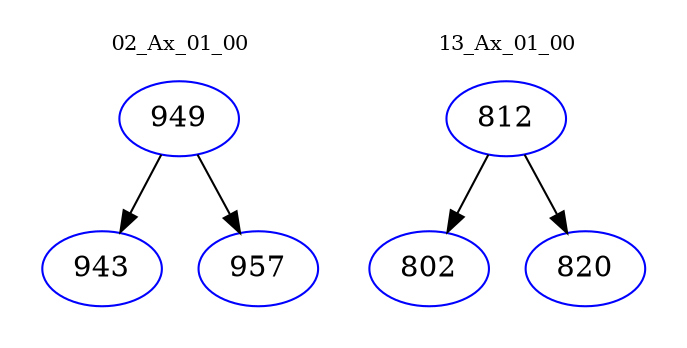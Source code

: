 digraph{
subgraph cluster_0 {
color = white
label = "02_Ax_01_00";
fontsize=10;
T0_949 [label="949", color="blue"]
T0_949 -> T0_943 [color="black"]
T0_943 [label="943", color="blue"]
T0_949 -> T0_957 [color="black"]
T0_957 [label="957", color="blue"]
}
subgraph cluster_1 {
color = white
label = "13_Ax_01_00";
fontsize=10;
T1_812 [label="812", color="blue"]
T1_812 -> T1_802 [color="black"]
T1_802 [label="802", color="blue"]
T1_812 -> T1_820 [color="black"]
T1_820 [label="820", color="blue"]
}
}
